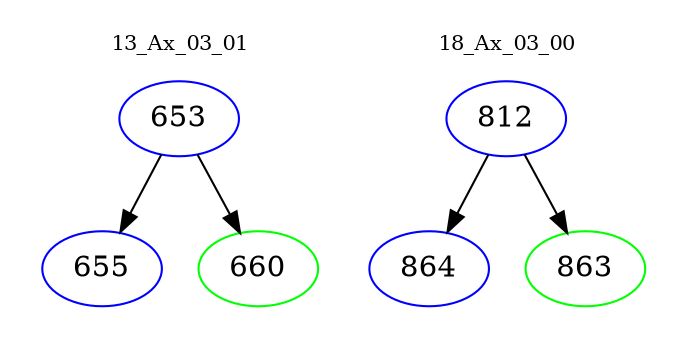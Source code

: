digraph{
subgraph cluster_0 {
color = white
label = "13_Ax_03_01";
fontsize=10;
T0_653 [label="653", color="blue"]
T0_653 -> T0_655 [color="black"]
T0_655 [label="655", color="blue"]
T0_653 -> T0_660 [color="black"]
T0_660 [label="660", color="green"]
}
subgraph cluster_1 {
color = white
label = "18_Ax_03_00";
fontsize=10;
T1_812 [label="812", color="blue"]
T1_812 -> T1_864 [color="black"]
T1_864 [label="864", color="blue"]
T1_812 -> T1_863 [color="black"]
T1_863 [label="863", color="green"]
}
}
